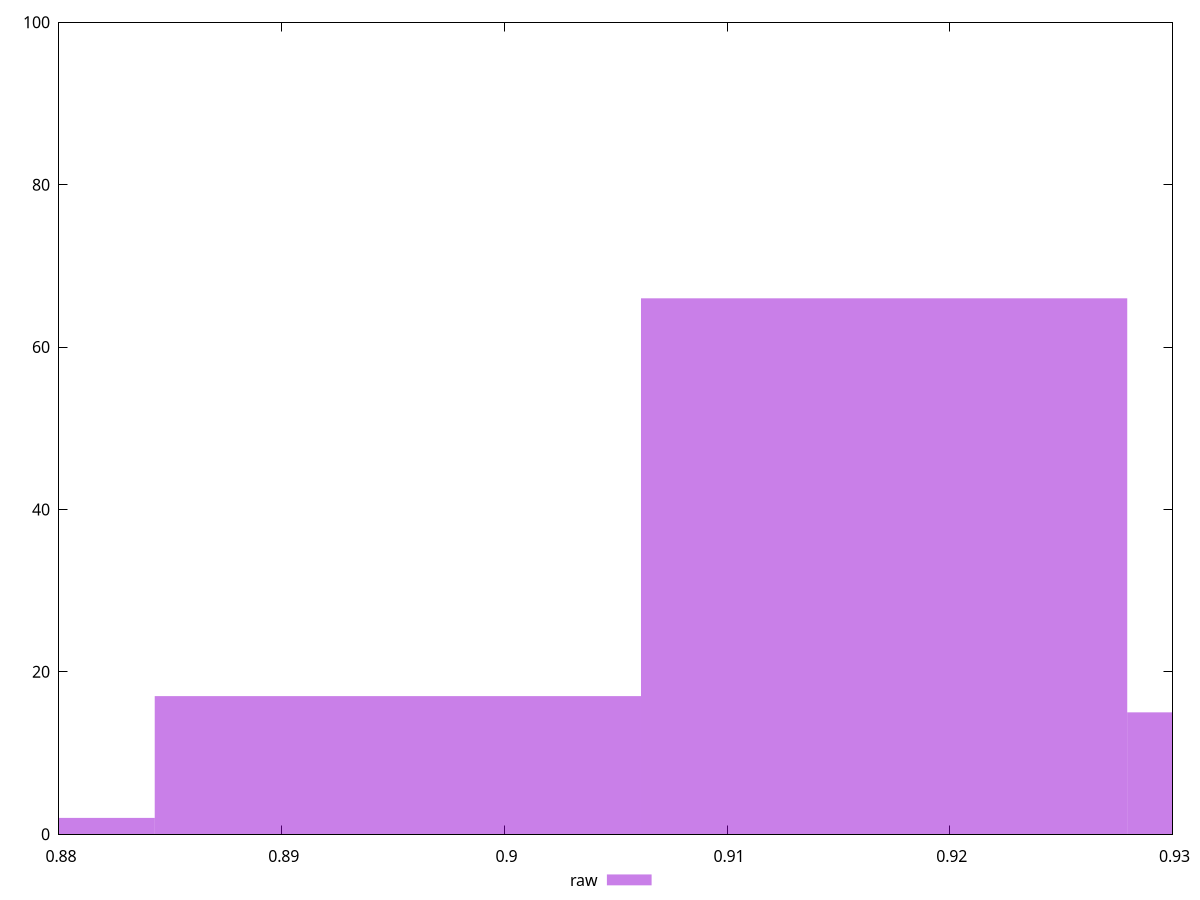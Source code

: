 reset

$raw <<EOF
0.9170505040717971 66
0.8952159682605638 17
0.9388850398830303 15
0.8733814324493305 2
EOF

set key outside below
set boxwidth 0.021834535811233263
set xrange [0.88:0.93]
set yrange [0:100]
set trange [0:100]
set style fill transparent solid 0.5 noborder
set terminal svg size 640, 490 enhanced background rgb 'white'
set output "report_00009_2021-02-08T22-37-41.559Z/meta/score/samples/pages+cached+noadtech+nomedia+nocss/raw/histogram.svg"

plot $raw title "raw" with boxes

reset
